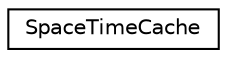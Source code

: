 digraph G
{
  edge [fontname="Helvetica",fontsize="10",labelfontname="Helvetica",labelfontsize="10"];
  node [fontname="Helvetica",fontsize="10",shape=record];
  rankdir=LR;
  Node1 [label="SpaceTimeCache",height=0.2,width=0.4,color="black", fillcolor="white", style="filled",URL="$d8/d4f/structSpaceTimeCache.html"];
}
